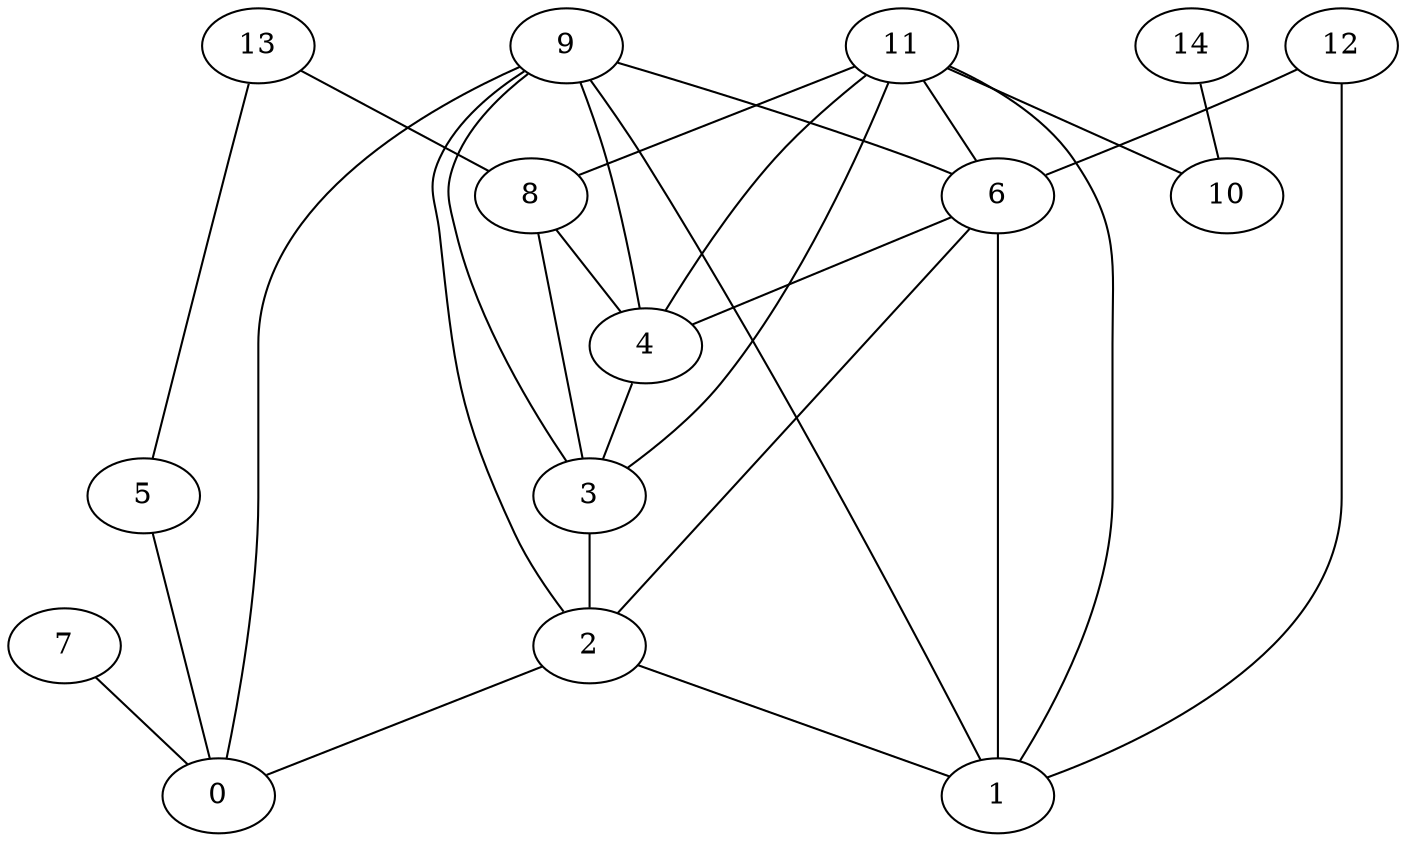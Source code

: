 digraph "sensornet-topology" {
label = "";
rankdir="BT";"0"->"2" [arrowhead = "both"] 
"0"->"5" [arrowhead = "both"] 
"0"->"7" [arrowhead = "both"] 
"0"->"9" [arrowhead = "both"] 
"1"->"2" [arrowhead = "both"] 
"1"->"6" [arrowhead = "both"] 
"1"->"9" [arrowhead = "both"] 
"1"->"11" [arrowhead = "both"] 
"1"->"12" [arrowhead = "both"] 
"2"->"3" [arrowhead = "both"] 
"2"->"6" [arrowhead = "both"] 
"2"->"9" [arrowhead = "both"] 
"3"->"4" [arrowhead = "both"] 
"3"->"8" [arrowhead = "both"] 
"3"->"9" [arrowhead = "both"] 
"3"->"11" [arrowhead = "both"] 
"4"->"6" [arrowhead = "both"] 
"4"->"8" [arrowhead = "both"] 
"4"->"9" [arrowhead = "both"] 
"4"->"11" [arrowhead = "both"] 
"5"->"13" [arrowhead = "both"] 
"6"->"9" [arrowhead = "both"] 
"6"->"11" [arrowhead = "both"] 
"6"->"12" [arrowhead = "both"] 
"8"->"11" [arrowhead = "both"] 
"8"->"13" [arrowhead = "both"] 
"10"->"11" [arrowhead = "both"] 
"10"->"14" [arrowhead = "both"] 
}